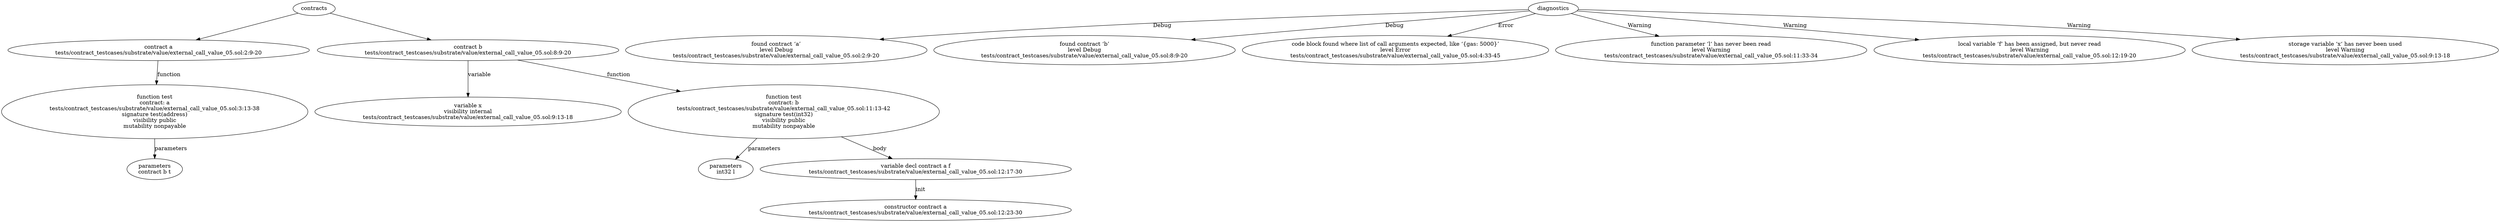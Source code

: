 strict digraph "tests/contract_testcases/substrate/value/external_call_value_05.sol" {
	contract [label="contract a\ntests/contract_testcases/substrate/value/external_call_value_05.sol:2:9-20"]
	test [label="function test\ncontract: a\ntests/contract_testcases/substrate/value/external_call_value_05.sol:3:13-38\nsignature test(address)\nvisibility public\nmutability nonpayable"]
	parameters [label="parameters\ncontract b t"]
	contract_4 [label="contract b\ntests/contract_testcases/substrate/value/external_call_value_05.sol:8:9-20"]
	var [label="variable x\nvisibility internal\ntests/contract_testcases/substrate/value/external_call_value_05.sol:9:13-18"]
	test_6 [label="function test\ncontract: b\ntests/contract_testcases/substrate/value/external_call_value_05.sol:11:13-42\nsignature test(int32)\nvisibility public\nmutability nonpayable"]
	parameters_7 [label="parameters\nint32 l"]
	var_decl [label="variable decl contract a f\ntests/contract_testcases/substrate/value/external_call_value_05.sol:12:17-30"]
	constructor [label="constructor contract a\ntests/contract_testcases/substrate/value/external_call_value_05.sol:12:23-30"]
	diagnostic [label="found contract ‘a’\nlevel Debug\ntests/contract_testcases/substrate/value/external_call_value_05.sol:2:9-20"]
	diagnostic_12 [label="found contract ‘b’\nlevel Debug\ntests/contract_testcases/substrate/value/external_call_value_05.sol:8:9-20"]
	diagnostic_13 [label="code block found where list of call arguments expected, like ‘{gas: 5000}’\nlevel Error\ntests/contract_testcases/substrate/value/external_call_value_05.sol:4:33-45"]
	diagnostic_14 [label="function parameter ‘l‘ has never been read\nlevel Warning\ntests/contract_testcases/substrate/value/external_call_value_05.sol:11:33-34"]
	diagnostic_15 [label="local variable ‘f‘ has been assigned, but never read\nlevel Warning\ntests/contract_testcases/substrate/value/external_call_value_05.sol:12:19-20"]
	diagnostic_16 [label="storage variable ‘x‘ has never been used\nlevel Warning\ntests/contract_testcases/substrate/value/external_call_value_05.sol:9:13-18"]
	contracts -> contract
	contract -> test [label="function"]
	test -> parameters [label="parameters"]
	contracts -> contract_4
	contract_4 -> var [label="variable"]
	contract_4 -> test_6 [label="function"]
	test_6 -> parameters_7 [label="parameters"]
	test_6 -> var_decl [label="body"]
	var_decl -> constructor [label="init"]
	diagnostics -> diagnostic [label="Debug"]
	diagnostics -> diagnostic_12 [label="Debug"]
	diagnostics -> diagnostic_13 [label="Error"]
	diagnostics -> diagnostic_14 [label="Warning"]
	diagnostics -> diagnostic_15 [label="Warning"]
	diagnostics -> diagnostic_16 [label="Warning"]
}
